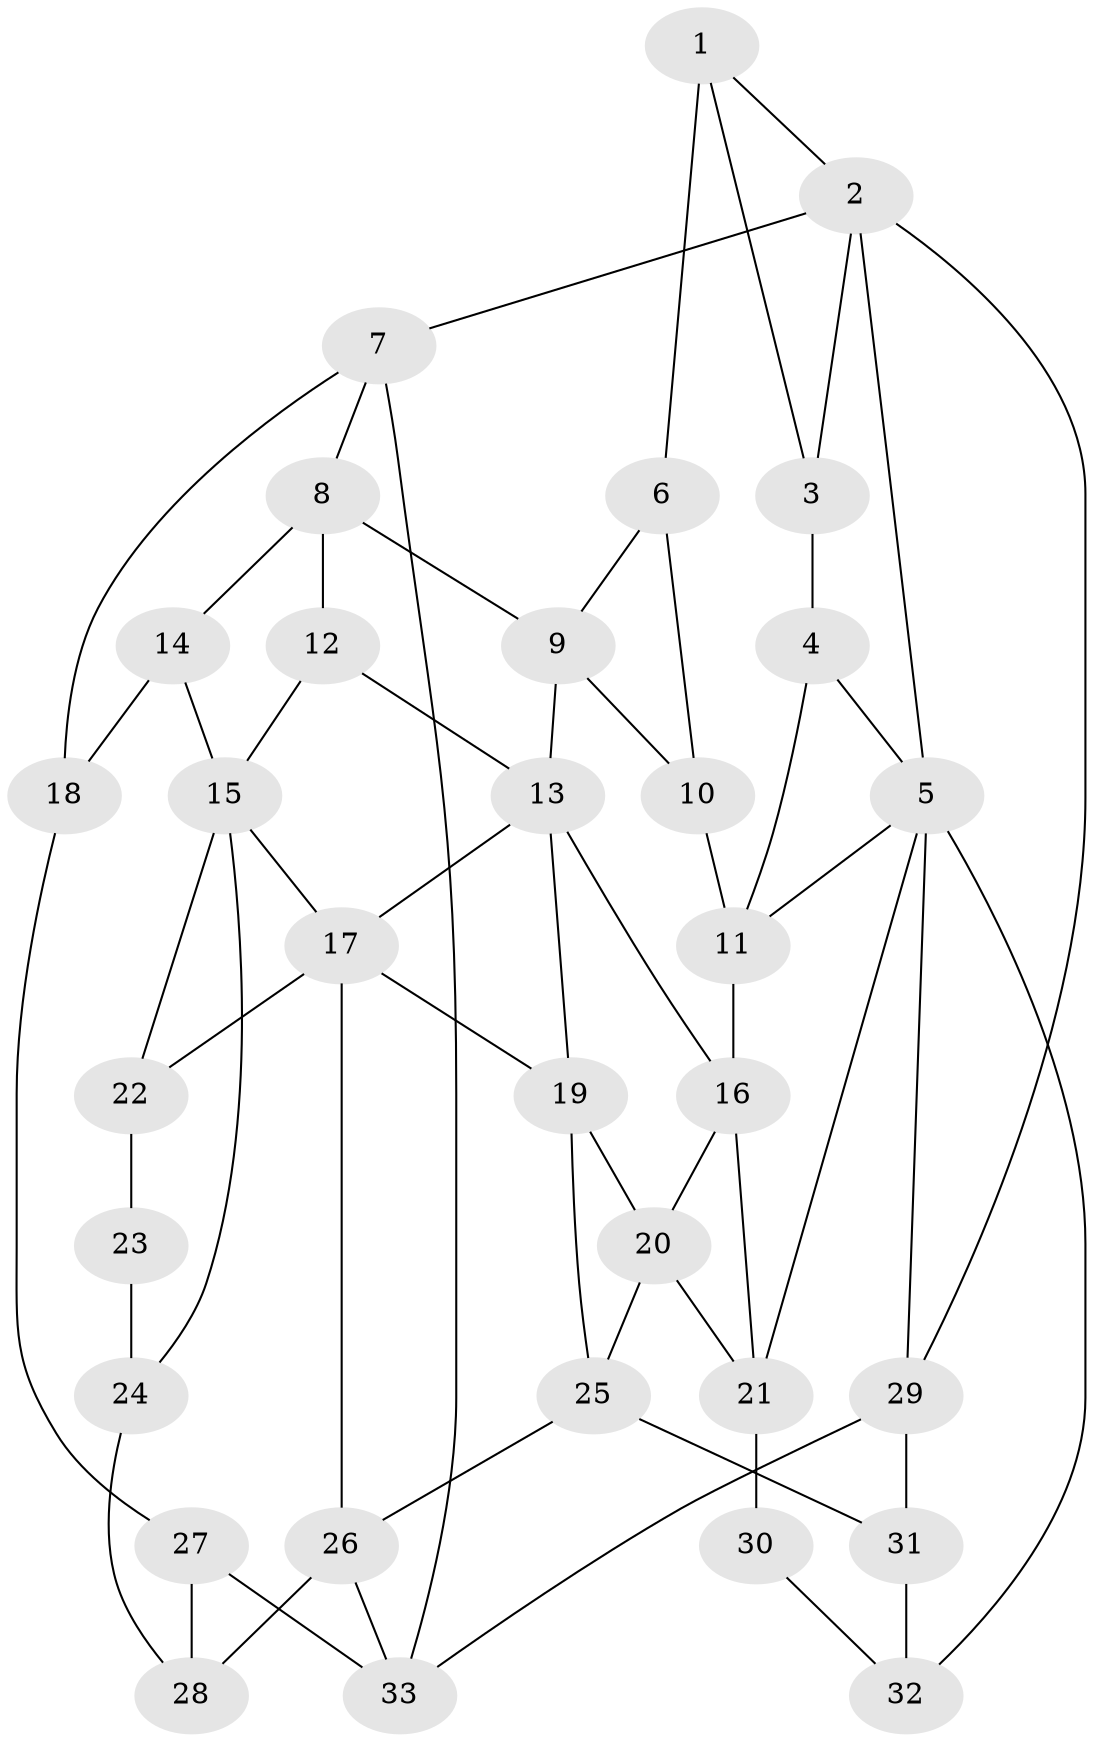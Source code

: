 // original degree distribution, {3: 0.01834862385321101, 4: 0.24770642201834864, 5: 0.5137614678899083, 6: 0.22018348623853212}
// Generated by graph-tools (version 1.1) at 2025/54/03/04/25 22:54:25]
// undirected, 33 vertices, 60 edges
graph export_dot {
  node [color=gray90,style=filled];
  1;
  2;
  3;
  4;
  5;
  6;
  7;
  8;
  9;
  10;
  11;
  12;
  13;
  14;
  15;
  16;
  17;
  18;
  19;
  20;
  21;
  22;
  23;
  24;
  25;
  26;
  27;
  28;
  29;
  30;
  31;
  32;
  33;
  1 -- 2 [weight=1.0];
  1 -- 3 [weight=1.0];
  1 -- 6 [weight=2.0];
  2 -- 3 [weight=1.0];
  2 -- 5 [weight=1.0];
  2 -- 7 [weight=2.0];
  2 -- 29 [weight=1.0];
  3 -- 4 [weight=3.0];
  4 -- 5 [weight=1.0];
  4 -- 11 [weight=2.0];
  5 -- 11 [weight=2.0];
  5 -- 21 [weight=1.0];
  5 -- 29 [weight=1.0];
  5 -- 32 [weight=1.0];
  6 -- 9 [weight=1.0];
  6 -- 10 [weight=2.0];
  7 -- 8 [weight=2.0];
  7 -- 18 [weight=1.0];
  7 -- 33 [weight=1.0];
  8 -- 9 [weight=1.0];
  8 -- 12 [weight=1.0];
  8 -- 14 [weight=1.0];
  9 -- 10 [weight=1.0];
  9 -- 13 [weight=1.0];
  10 -- 11 [weight=1.0];
  11 -- 16 [weight=4.0];
  12 -- 13 [weight=2.0];
  12 -- 15 [weight=1.0];
  13 -- 16 [weight=1.0];
  13 -- 17 [weight=1.0];
  13 -- 19 [weight=1.0];
  14 -- 15 [weight=2.0];
  14 -- 18 [weight=3.0];
  15 -- 17 [weight=1.0];
  15 -- 22 [weight=1.0];
  15 -- 24 [weight=1.0];
  16 -- 20 [weight=1.0];
  16 -- 21 [weight=1.0];
  17 -- 19 [weight=1.0];
  17 -- 22 [weight=1.0];
  17 -- 26 [weight=1.0];
  18 -- 27 [weight=2.0];
  19 -- 20 [weight=1.0];
  19 -- 25 [weight=1.0];
  20 -- 21 [weight=2.0];
  20 -- 25 [weight=1.0];
  21 -- 30 [weight=2.0];
  22 -- 23 [weight=4.0];
  23 -- 24 [weight=2.0];
  24 -- 28 [weight=2.0];
  25 -- 26 [weight=1.0];
  25 -- 31 [weight=1.0];
  26 -- 28 [weight=1.0];
  26 -- 33 [weight=1.0];
  27 -- 28 [weight=2.0];
  27 -- 33 [weight=2.0];
  29 -- 31 [weight=1.0];
  29 -- 33 [weight=2.0];
  30 -- 32 [weight=2.0];
  31 -- 32 [weight=2.0];
}
